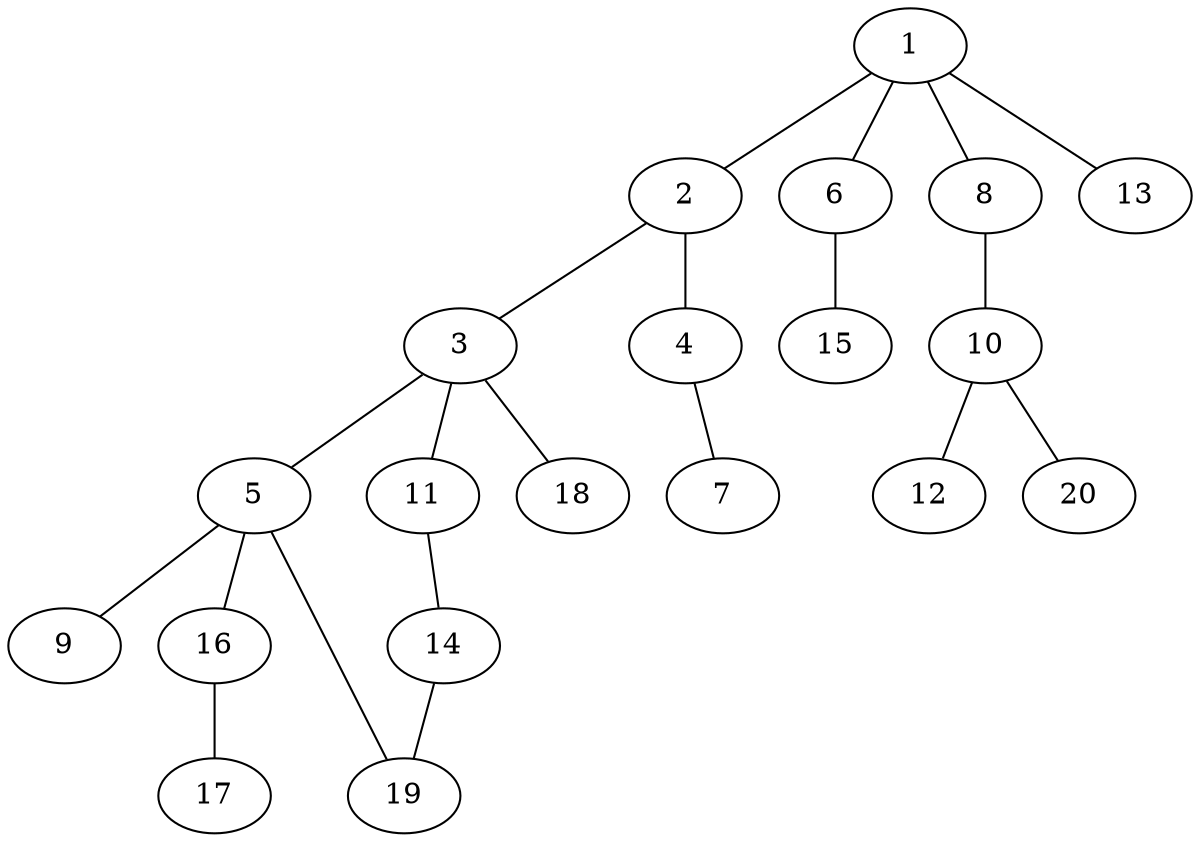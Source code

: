 graph graphname {1--2
1--6
1--8
1--13
2--3
2--4
3--5
3--11
3--18
4--7
5--9
5--16
5--19
6--15
8--10
10--12
10--20
11--14
14--19
16--17
}